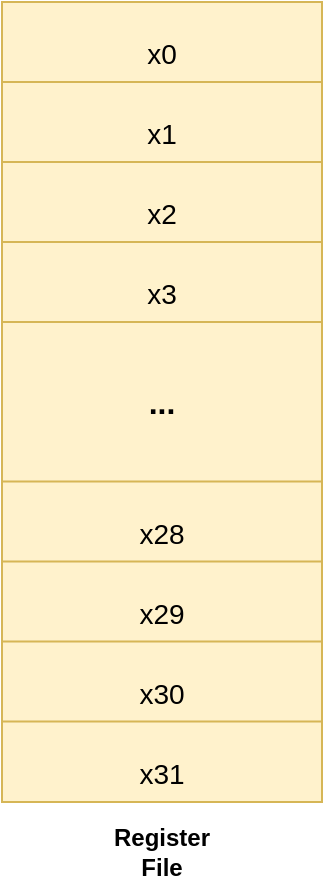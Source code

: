 <mxfile version="13.9.9" type="device"><diagram id="uyfINdBfFwzsGVP8hAW4" name="Pagina-1"><mxGraphModel dx="852" dy="534" grid="1" gridSize="10" guides="1" tooltips="1" connect="1" arrows="1" fold="1" page="1" pageScale="1" pageWidth="827" pageHeight="1169" math="0" shadow="0"><root><mxCell id="0"/><mxCell id="1" parent="0"/><mxCell id="420yv0etrVbYqGxmpt11-2" value="&lt;b&gt;&lt;font style=&quot;font-size: 16px&quot;&gt;...&lt;/font&gt;&lt;/b&gt;" style="rounded=0;whiteSpace=wrap;html=1;fillColor=#fff2cc;strokeColor=#d6b656;" parent="1" vertex="1"><mxGeometry x="160" y="120" width="160" height="400" as="geometry"/></mxCell><mxCell id="420yv0etrVbYqGxmpt11-3" value="Register&lt;br&gt;File" style="text;html=1;strokeColor=none;fillColor=none;align=center;verticalAlign=middle;whiteSpace=wrap;rounded=0;fontStyle=1" parent="1" vertex="1"><mxGeometry x="210" y="530" width="60" height="30" as="geometry"/></mxCell><mxCell id="420yv0etrVbYqGxmpt11-5" value="" style="endArrow=none;html=1;rounded=0;fillColor=#fff2cc;strokeColor=#d6b656;" parent="1" edge="1"><mxGeometry width="50" height="50" relative="1" as="geometry"><mxPoint x="160" y="160" as="sourcePoint"/><mxPoint x="320" y="160" as="targetPoint"/></mxGeometry></mxCell><mxCell id="420yv0etrVbYqGxmpt11-6" value="" style="endArrow=none;html=1;rounded=0;fillColor=#fff2cc;strokeColor=#d6b656;" parent="1" edge="1"><mxGeometry width="50" height="50" relative="1" as="geometry"><mxPoint x="160" y="200" as="sourcePoint"/><mxPoint x="320" y="200" as="targetPoint"/></mxGeometry></mxCell><mxCell id="420yv0etrVbYqGxmpt11-7" value="" style="endArrow=none;html=1;rounded=0;fillColor=#fff2cc;strokeColor=#d6b656;" parent="1" edge="1"><mxGeometry width="50" height="50" relative="1" as="geometry"><mxPoint x="160" y="240" as="sourcePoint"/><mxPoint x="320" y="240" as="targetPoint"/></mxGeometry></mxCell><mxCell id="420yv0etrVbYqGxmpt11-8" value="" style="endArrow=none;html=1;rounded=0;fillColor=#fff2cc;strokeColor=#d6b656;" parent="1" edge="1"><mxGeometry width="50" height="50" relative="1" as="geometry"><mxPoint x="160" y="280" as="sourcePoint"/><mxPoint x="320" y="280" as="targetPoint"/></mxGeometry></mxCell><mxCell id="420yv0etrVbYqGxmpt11-11" value="" style="endArrow=none;html=1;rounded=0;fillColor=#fff2cc;strokeColor=#d6b656;" parent="1" edge="1"><mxGeometry width="50" height="50" relative="1" as="geometry"><mxPoint x="160" y="359.72" as="sourcePoint"/><mxPoint x="320" y="359.72" as="targetPoint"/></mxGeometry></mxCell><mxCell id="420yv0etrVbYqGxmpt11-12" value="" style="endArrow=none;html=1;rounded=0;fillColor=#fff2cc;strokeColor=#d6b656;" parent="1" edge="1"><mxGeometry width="50" height="50" relative="1" as="geometry"><mxPoint x="160" y="399.72" as="sourcePoint"/><mxPoint x="320" y="399.72" as="targetPoint"/></mxGeometry></mxCell><mxCell id="420yv0etrVbYqGxmpt11-13" value="" style="endArrow=none;html=1;rounded=0;fillColor=#fff2cc;strokeColor=#d6b656;" parent="1" edge="1"><mxGeometry width="50" height="50" relative="1" as="geometry"><mxPoint x="160" y="439.72" as="sourcePoint"/><mxPoint x="320" y="439.72" as="targetPoint"/></mxGeometry></mxCell><mxCell id="420yv0etrVbYqGxmpt11-14" value="" style="endArrow=none;html=1;rounded=0;fillColor=#fff2cc;strokeColor=#d6b656;" parent="1" edge="1"><mxGeometry width="50" height="50" relative="1" as="geometry"><mxPoint x="160" y="479.72" as="sourcePoint"/><mxPoint x="320" y="479.72" as="targetPoint"/></mxGeometry></mxCell><mxCell id="420yv0etrVbYqGxmpt11-21" value="&lt;font style=&quot;font-size: 14px&quot;&gt;x0&lt;/font&gt;" style="text;html=1;strokeColor=none;fillColor=none;align=center;verticalAlign=middle;whiteSpace=wrap;rounded=0;fontSize=16;" parent="1" vertex="1"><mxGeometry x="210" y="130" width="60" height="30" as="geometry"/></mxCell><mxCell id="420yv0etrVbYqGxmpt11-22" value="&lt;font style=&quot;font-size: 14px&quot;&gt;x1&lt;/font&gt;" style="text;html=1;strokeColor=none;fillColor=none;align=center;verticalAlign=middle;whiteSpace=wrap;rounded=0;fontSize=16;" parent="1" vertex="1"><mxGeometry x="210" y="170" width="60" height="30" as="geometry"/></mxCell><mxCell id="420yv0etrVbYqGxmpt11-23" value="&lt;font style=&quot;font-size: 14px&quot;&gt;x29&lt;/font&gt;" style="text;html=1;align=center;verticalAlign=middle;whiteSpace=wrap;rounded=0;fontSize=16;" parent="1" vertex="1"><mxGeometry x="210" y="410" width="60" height="30" as="geometry"/></mxCell><mxCell id="420yv0etrVbYqGxmpt11-24" value="&lt;font style=&quot;font-size: 14px&quot;&gt;x28&lt;/font&gt;" style="text;html=1;strokeColor=none;fillColor=none;align=center;verticalAlign=middle;whiteSpace=wrap;rounded=0;fontSize=16;" parent="1" vertex="1"><mxGeometry x="210" y="370" width="60" height="30" as="geometry"/></mxCell><mxCell id="420yv0etrVbYqGxmpt11-25" value="&lt;font style=&quot;font-size: 14px&quot;&gt;x30&lt;/font&gt;" style="text;html=1;strokeColor=none;fillColor=none;align=center;verticalAlign=middle;whiteSpace=wrap;rounded=0;fontSize=16;" parent="1" vertex="1"><mxGeometry x="210" y="450" width="60" height="30" as="geometry"/></mxCell><mxCell id="420yv0etrVbYqGxmpt11-26" value="&lt;font style=&quot;font-size: 14px&quot;&gt;x2&lt;/font&gt;" style="text;html=1;strokeColor=none;fillColor=none;align=center;verticalAlign=middle;whiteSpace=wrap;rounded=0;fontSize=16;" parent="1" vertex="1"><mxGeometry x="210" y="210" width="60" height="30" as="geometry"/></mxCell><mxCell id="420yv0etrVbYqGxmpt11-27" value="&lt;font style=&quot;font-size: 14px&quot;&gt;x3&lt;/font&gt;" style="text;html=1;strokeColor=none;fillColor=none;align=center;verticalAlign=middle;whiteSpace=wrap;rounded=0;fontSize=16;" parent="1" vertex="1"><mxGeometry x="210" y="250" width="60" height="30" as="geometry"/></mxCell><mxCell id="420yv0etrVbYqGxmpt11-28" value="&lt;font style=&quot;font-size: 14px&quot;&gt;x31&lt;/font&gt;" style="text;html=1;strokeColor=none;fillColor=none;align=center;verticalAlign=middle;whiteSpace=wrap;rounded=0;fontSize=16;" parent="1" vertex="1"><mxGeometry x="210" y="490" width="60" height="30" as="geometry"/></mxCell></root></mxGraphModel></diagram></mxfile>